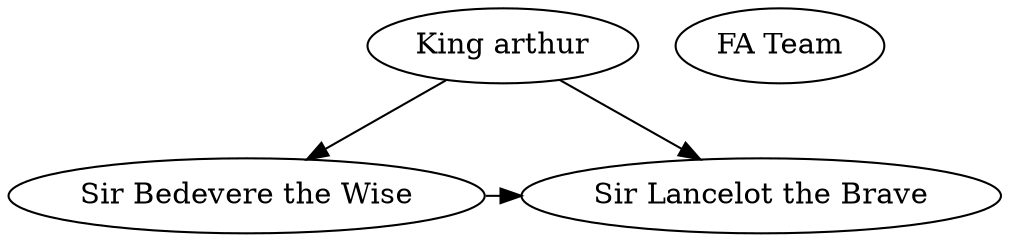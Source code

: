 // The Round Table
digraph {
	A [label="King arthur"]
	B [label="Sir Bedevere the Wise"]
	L [label="Sir Lancelot the Brave"]
	S [label="FA Team"]
	A -> B
	A -> L
	B -> L [constraint=false]
}
